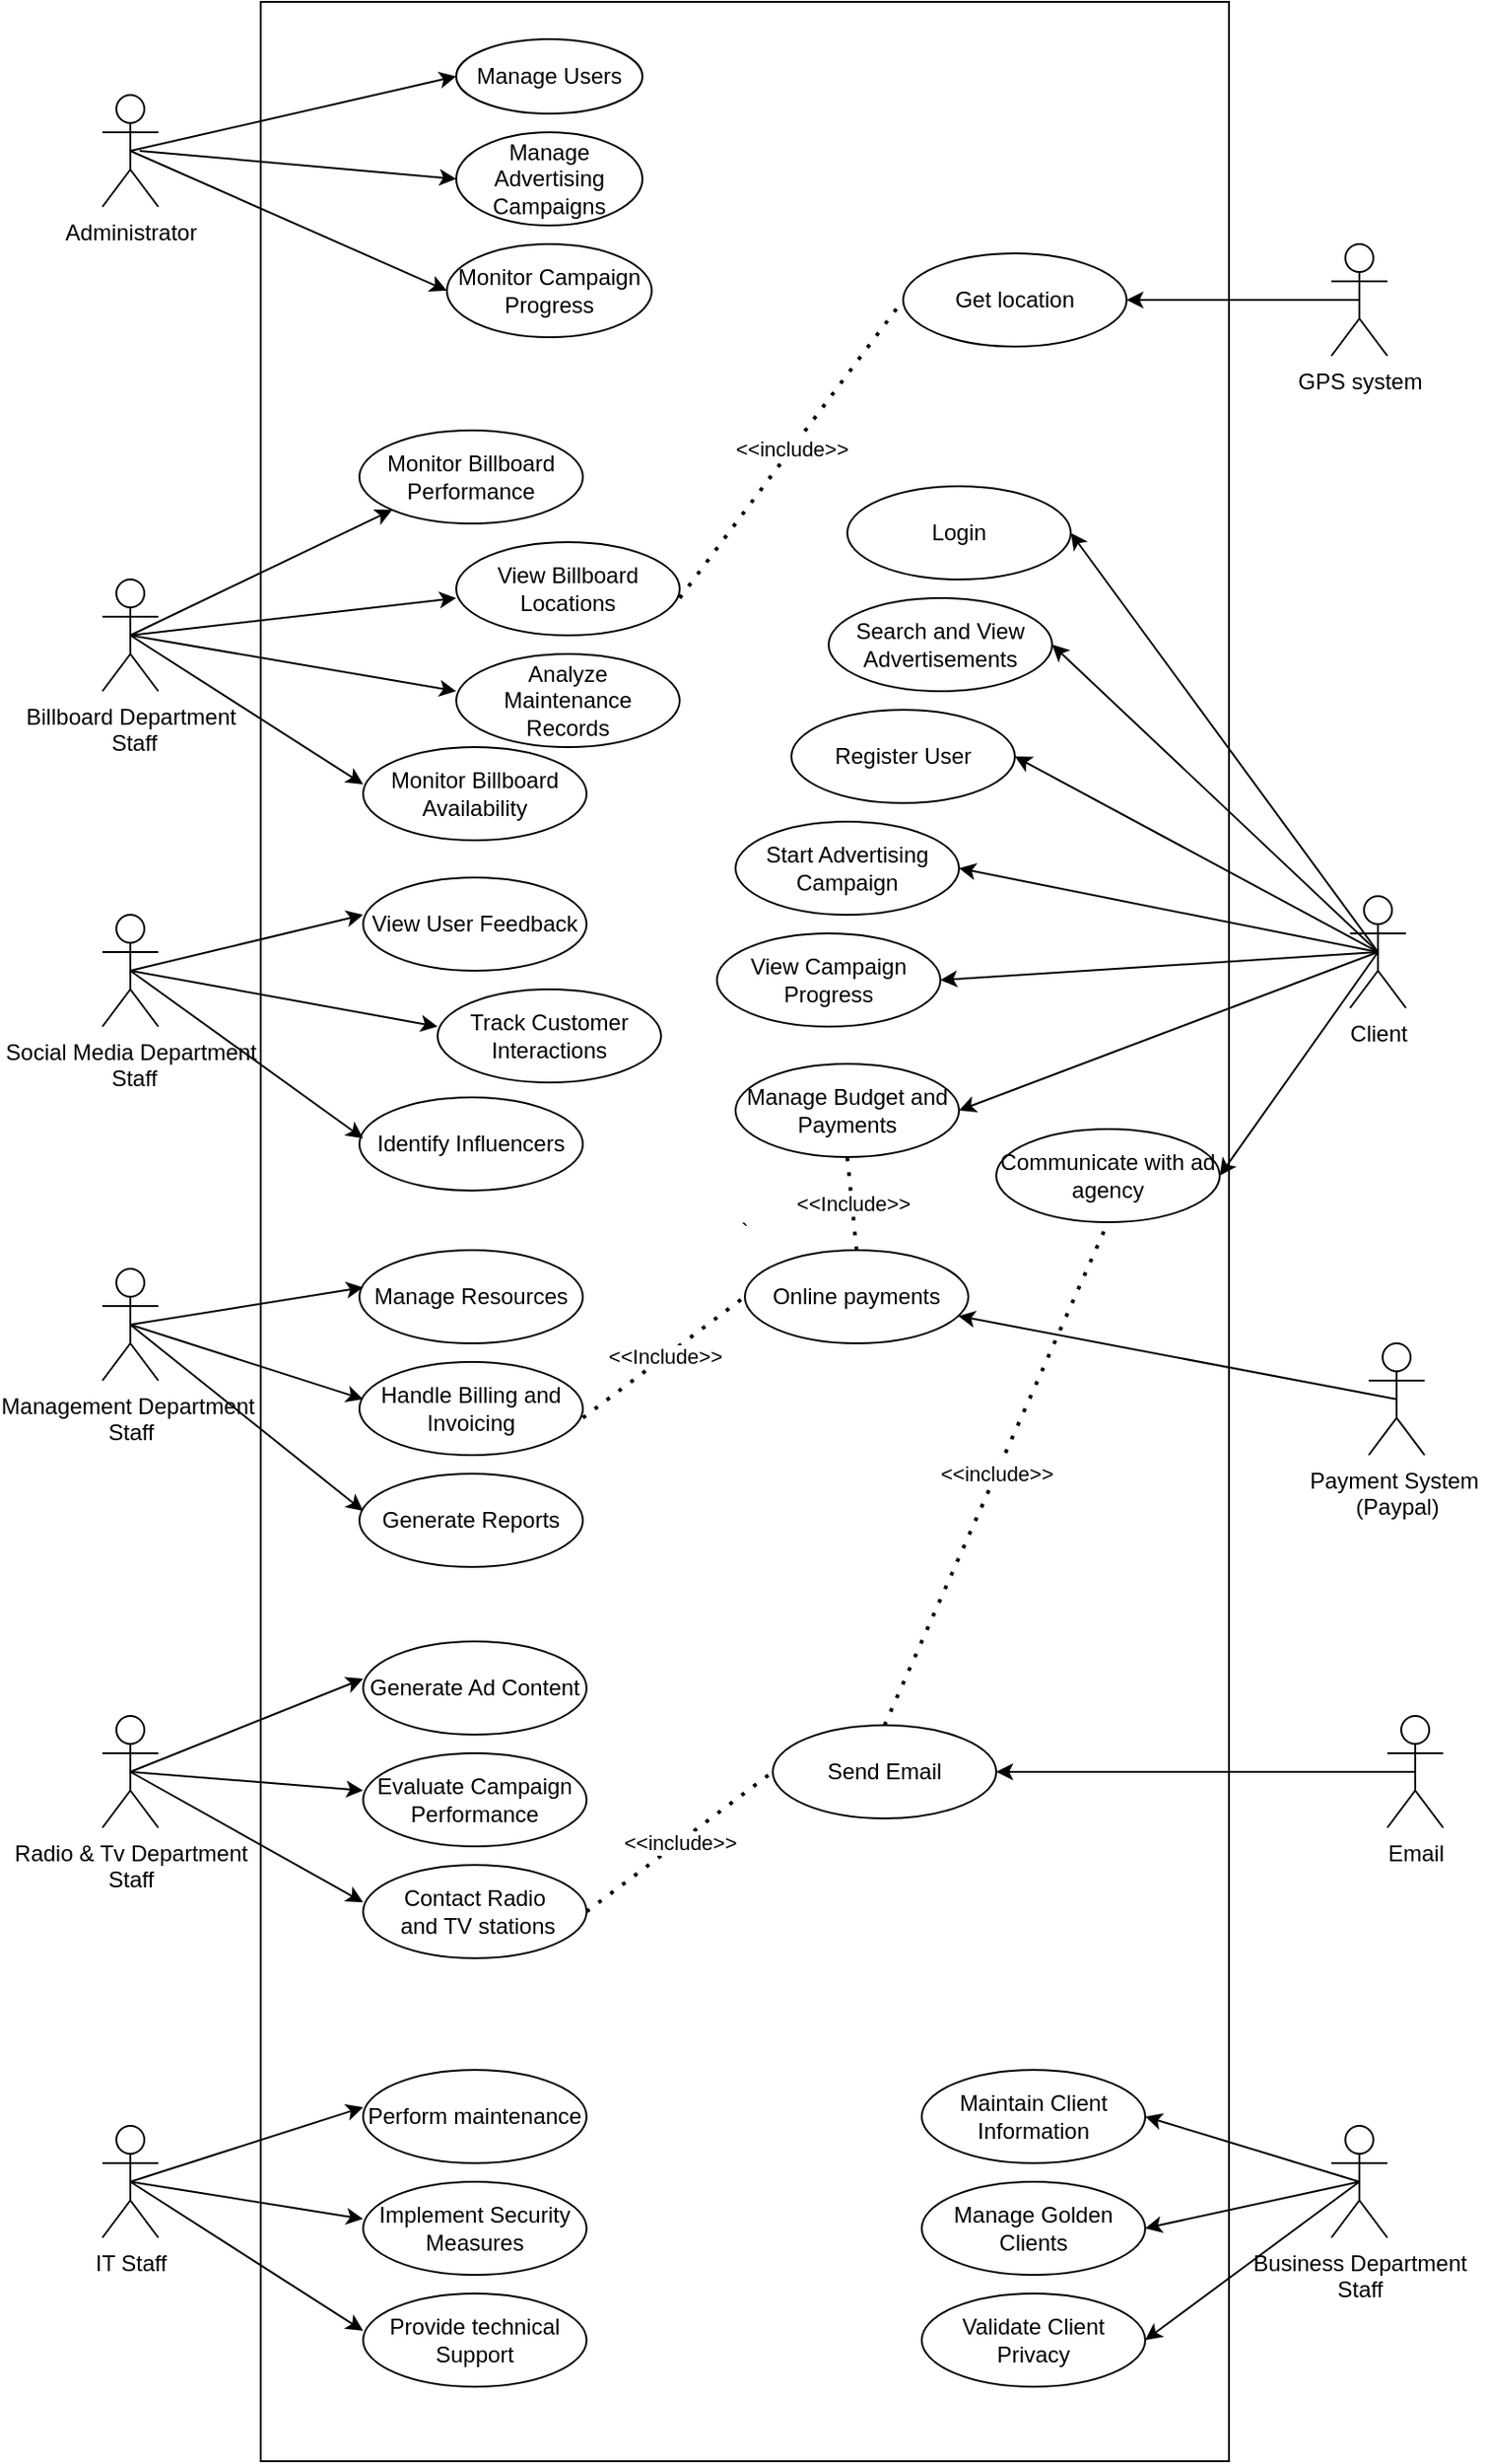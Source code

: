 <mxfile version="21.5.0" type="github">
  <diagram name="Page-1" id="-30_-kgWNISgQ9iI4o54">
    <mxGraphModel dx="1909" dy="2142" grid="1" gridSize="10" guides="1" tooltips="1" connect="1" arrows="1" fold="1" page="1" pageScale="1" pageWidth="850" pageHeight="1100" math="0" shadow="0">
      <root>
        <mxCell id="0" />
        <mxCell id="1" parent="0" />
        <object label="Billboard Department&lt;br&gt;&amp;nbsp;Staff" id="Q2n0QI2UcE-sAPUQfpQw-1">
          <mxCell style="shape=umlActor;verticalLabelPosition=bottom;verticalAlign=top;html=1;outlineConnect=0;direction=east;" vertex="1" parent="1">
            <mxGeometry x="80" y="230" width="30" height="60" as="geometry" />
          </mxCell>
        </object>
        <object label="Social Media Department&lt;br&gt;&amp;nbsp;Staff" id="Q2n0QI2UcE-sAPUQfpQw-10">
          <mxCell style="shape=umlActor;verticalLabelPosition=bottom;verticalAlign=top;html=1;outlineConnect=0;direction=east;" vertex="1" parent="1">
            <mxGeometry x="80" y="410" width="30" height="60" as="geometry" />
          </mxCell>
        </object>
        <mxCell id="Q2n0QI2UcE-sAPUQfpQw-11" value="Radio &amp;amp; Tv Department&lt;br&gt;Staff" style="shape=umlActor;verticalLabelPosition=bottom;verticalAlign=top;html=1;outlineConnect=0;" vertex="1" parent="1">
          <mxGeometry x="80" y="840" width="30" height="60" as="geometry" />
        </mxCell>
        <mxCell id="Q2n0QI2UcE-sAPUQfpQw-13" value="Management Department&amp;nbsp;&lt;br&gt;Staff" style="shape=umlActor;verticalLabelPosition=bottom;verticalAlign=top;html=1;outlineConnect=0;" vertex="1" parent="1">
          <mxGeometry x="80" y="600" width="30" height="60" as="geometry" />
        </mxCell>
        <mxCell id="Q2n0QI2UcE-sAPUQfpQw-14" value="IT Staff&lt;br&gt;" style="shape=umlActor;verticalLabelPosition=bottom;verticalAlign=top;html=1;outlineConnect=0;" vertex="1" parent="1">
          <mxGeometry x="80" y="1060" width="30" height="60" as="geometry" />
        </mxCell>
        <mxCell id="Q2n0QI2UcE-sAPUQfpQw-15" value="Administrator&lt;br&gt;" style="shape=umlActor;verticalLabelPosition=bottom;verticalAlign=top;html=1;outlineConnect=0;" vertex="1" parent="1">
          <mxGeometry x="80" y="-30" width="30" height="60" as="geometry" />
        </mxCell>
        <mxCell id="Q2n0QI2UcE-sAPUQfpQw-17" value="`" style="rounded=0;whiteSpace=wrap;labelBackgroundColor=none;" vertex="1" parent="1">
          <mxGeometry x="165" y="-80" width="520" height="1320" as="geometry" />
        </mxCell>
        <mxCell id="Q2n0QI2UcE-sAPUQfpQw-19" value="Manage Users" style="ellipse;whiteSpace=wrap;html=1;" vertex="1" parent="1">
          <mxGeometry x="270" y="-60" width="100" height="40" as="geometry" />
        </mxCell>
        <mxCell id="Q2n0QI2UcE-sAPUQfpQw-26" value="Manage Advertising Campaigns" style="ellipse;whiteSpace=wrap;html=1;" vertex="1" parent="1">
          <mxGeometry x="270" y="-10" width="100" height="50" as="geometry" />
        </mxCell>
        <mxCell id="Q2n0QI2UcE-sAPUQfpQw-41" value="Monitor Billboard Performance" style="ellipse;whiteSpace=wrap;html=1;" vertex="1" parent="1">
          <mxGeometry x="218" y="150" width="120" height="50" as="geometry" />
        </mxCell>
        <mxCell id="Q2n0QI2UcE-sAPUQfpQw-42" value="Analyze &lt;br&gt;Maintenance &lt;br&gt;Records" style="ellipse;whiteSpace=wrap;html=1;" vertex="1" parent="1">
          <mxGeometry x="270" y="270" width="120" height="50" as="geometry" />
        </mxCell>
        <mxCell id="Q2n0QI2UcE-sAPUQfpQw-43" value="Monitor Billboard Availability" style="ellipse;whiteSpace=wrap;html=1;" vertex="1" parent="1">
          <mxGeometry x="220" y="320" width="120" height="50" as="geometry" />
        </mxCell>
        <mxCell id="Q2n0QI2UcE-sAPUQfpQw-56" value="" style="endArrow=classic;html=1;rounded=0;exitX=0.5;exitY=0.5;exitDx=0;exitDy=0;exitPerimeter=0;entryX=0;entryY=1;entryDx=0;entryDy=0;" edge="1" parent="1" source="Q2n0QI2UcE-sAPUQfpQw-1" target="Q2n0QI2UcE-sAPUQfpQw-41">
          <mxGeometry width="50" height="50" relative="1" as="geometry">
            <mxPoint x="170" y="250" as="sourcePoint" />
            <mxPoint x="220" y="200" as="targetPoint" />
          </mxGeometry>
        </mxCell>
        <mxCell id="Q2n0QI2UcE-sAPUQfpQw-60" value="View User Feedback" style="ellipse;whiteSpace=wrap;html=1;" vertex="1" parent="1">
          <mxGeometry x="220" y="390" width="120" height="50" as="geometry" />
        </mxCell>
        <mxCell id="Q2n0QI2UcE-sAPUQfpQw-61" value="Track Customer Interactions" style="ellipse;whiteSpace=wrap;html=1;" vertex="1" parent="1">
          <mxGeometry x="260" y="450" width="120" height="50" as="geometry" />
        </mxCell>
        <mxCell id="Q2n0QI2UcE-sAPUQfpQw-62" value="Identify Influencers" style="ellipse;whiteSpace=wrap;html=1;" vertex="1" parent="1">
          <mxGeometry x="218" y="508" width="120" height="50" as="geometry" />
        </mxCell>
        <mxCell id="Q2n0QI2UcE-sAPUQfpQw-63" value="Manage Resources" style="ellipse;whiteSpace=wrap;html=1;" vertex="1" parent="1">
          <mxGeometry x="218" y="590" width="120" height="50" as="geometry" />
        </mxCell>
        <mxCell id="Q2n0QI2UcE-sAPUQfpQw-64" value="Handle Billing and Invoicing" style="ellipse;whiteSpace=wrap;html=1;" vertex="1" parent="1">
          <mxGeometry x="218" y="650" width="120" height="50" as="geometry" />
        </mxCell>
        <mxCell id="Q2n0QI2UcE-sAPUQfpQw-65" value="Generate Reports" style="ellipse;whiteSpace=wrap;html=1;" vertex="1" parent="1">
          <mxGeometry x="218" y="710" width="120" height="50" as="geometry" />
        </mxCell>
        <mxCell id="Q2n0QI2UcE-sAPUQfpQw-70" value="Generate Ad Content" style="ellipse;whiteSpace=wrap;html=1;" vertex="1" parent="1">
          <mxGeometry x="220" y="800" width="120" height="50" as="geometry" />
        </mxCell>
        <mxCell id="Q2n0QI2UcE-sAPUQfpQw-71" value="Evaluate Campaign Performance" style="ellipse;whiteSpace=wrap;html=1;" vertex="1" parent="1">
          <mxGeometry x="220" y="860" width="120" height="50" as="geometry" />
        </mxCell>
        <mxCell id="Q2n0QI2UcE-sAPUQfpQw-72" value="Contact Radio&lt;br&gt;&amp;nbsp;and TV stations" style="ellipse;whiteSpace=wrap;html=1;" vertex="1" parent="1">
          <mxGeometry x="220" y="920" width="120" height="50" as="geometry" />
        </mxCell>
        <mxCell id="Q2n0QI2UcE-sAPUQfpQw-73" style="edgeStyle=none;rounded=0;orthogonalLoop=1;jettySize=auto;html=1;exitX=1;exitY=0.75;exitDx=0;exitDy=0;" edge="1" parent="1" source="Q2n0QI2UcE-sAPUQfpQw-17" target="Q2n0QI2UcE-sAPUQfpQw-17">
          <mxGeometry relative="1" as="geometry" />
        </mxCell>
        <mxCell id="Q2n0QI2UcE-sAPUQfpQw-87" style="edgeStyle=none;rounded=0;orthogonalLoop=1;jettySize=auto;html=1;exitX=0.5;exitY=0.5;exitDx=0;exitDy=0;exitPerimeter=0;entryX=1;entryY=0.5;entryDx=0;entryDy=0;" edge="1" parent="1" source="Q2n0QI2UcE-sAPUQfpQw-74" target="Q2n0QI2UcE-sAPUQfpQw-77">
          <mxGeometry relative="1" as="geometry" />
        </mxCell>
        <mxCell id="Q2n0QI2UcE-sAPUQfpQw-74" value="Email" style="shape=umlActor;verticalLabelPosition=bottom;verticalAlign=top;html=1;outlineConnect=0;" vertex="1" parent="1">
          <mxGeometry x="770" y="840" width="30" height="60" as="geometry" />
        </mxCell>
        <mxCell id="Q2n0QI2UcE-sAPUQfpQw-77" value="Send Email&lt;br&gt;" style="ellipse;whiteSpace=wrap;html=1;" vertex="1" parent="1">
          <mxGeometry x="440" y="845" width="120" height="50" as="geometry" />
        </mxCell>
        <mxCell id="Q2n0QI2UcE-sAPUQfpQw-84" value="&amp;lt;&amp;lt;include&amp;gt;&amp;gt;&lt;br&gt;" style="endArrow=none;dashed=1;html=1;dashPattern=1 3;strokeWidth=2;rounded=0;exitX=1;exitY=0.5;exitDx=0;exitDy=0;entryX=0;entryY=0.5;entryDx=0;entryDy=0;" edge="1" parent="1" source="Q2n0QI2UcE-sAPUQfpQw-72" target="Q2n0QI2UcE-sAPUQfpQw-77">
          <mxGeometry width="50" height="50" relative="1" as="geometry">
            <mxPoint x="380" y="970" as="sourcePoint" />
            <mxPoint x="430" y="920" as="targetPoint" />
          </mxGeometry>
        </mxCell>
        <mxCell id="Q2n0QI2UcE-sAPUQfpQw-90" value="Perform maintenance" style="ellipse;whiteSpace=wrap;html=1;" vertex="1" parent="1">
          <mxGeometry x="220" y="1030" width="120" height="50" as="geometry" />
        </mxCell>
        <mxCell id="Q2n0QI2UcE-sAPUQfpQw-91" value="Implement Security Measures&lt;br&gt;" style="ellipse;whiteSpace=wrap;html=1;" vertex="1" parent="1">
          <mxGeometry x="220" y="1090" width="120" height="50" as="geometry" />
        </mxCell>
        <mxCell id="Q2n0QI2UcE-sAPUQfpQw-92" value="Provide technical Support" style="ellipse;whiteSpace=wrap;html=1;" vertex="1" parent="1">
          <mxGeometry x="220" y="1150" width="120" height="50" as="geometry" />
        </mxCell>
        <mxCell id="Q2n0QI2UcE-sAPUQfpQw-93" value="View Billboard Locations&lt;br&gt;" style="ellipse;whiteSpace=wrap;html=1;" vertex="1" parent="1">
          <mxGeometry x="270" y="210" width="120" height="50" as="geometry" />
        </mxCell>
        <mxCell id="Q2n0QI2UcE-sAPUQfpQw-94" style="edgeStyle=none;rounded=0;orthogonalLoop=1;jettySize=auto;html=1;exitX=1;exitY=1;exitDx=0;exitDy=0;" edge="1" parent="1" source="Q2n0QI2UcE-sAPUQfpQw-42" target="Q2n0QI2UcE-sAPUQfpQw-42">
          <mxGeometry relative="1" as="geometry" />
        </mxCell>
        <mxCell id="Q2n0QI2UcE-sAPUQfpQw-95" value="Get location&lt;br&gt;" style="ellipse;whiteSpace=wrap;html=1;" vertex="1" parent="1">
          <mxGeometry x="510" y="55" width="120" height="50" as="geometry" />
        </mxCell>
        <mxCell id="Q2n0QI2UcE-sAPUQfpQw-99" style="edgeStyle=none;rounded=0;orthogonalLoop=1;jettySize=auto;html=1;exitX=0.5;exitY=0.5;exitDx=0;exitDy=0;exitPerimeter=0;entryX=1;entryY=0.5;entryDx=0;entryDy=0;" edge="1" parent="1" source="Q2n0QI2UcE-sAPUQfpQw-96" target="Q2n0QI2UcE-sAPUQfpQw-95">
          <mxGeometry relative="1" as="geometry" />
        </mxCell>
        <mxCell id="Q2n0QI2UcE-sAPUQfpQw-96" value="GPS system&lt;br&gt;" style="shape=umlActor;verticalLabelPosition=bottom;verticalAlign=top;html=1;outlineConnect=0;" vertex="1" parent="1">
          <mxGeometry x="740" y="50" width="30" height="60" as="geometry" />
        </mxCell>
        <mxCell id="Q2n0QI2UcE-sAPUQfpQw-98" value="&amp;lt;&amp;lt;include&amp;gt;&amp;gt;" style="endArrow=none;dashed=1;html=1;dashPattern=1 3;strokeWidth=2;rounded=0;entryX=0;entryY=0.5;entryDx=0;entryDy=0;" edge="1" parent="1" target="Q2n0QI2UcE-sAPUQfpQw-95">
          <mxGeometry width="50" height="50" relative="1" as="geometry">
            <mxPoint x="390" y="240" as="sourcePoint" />
            <mxPoint x="440" y="190" as="targetPoint" />
          </mxGeometry>
        </mxCell>
        <mxCell id="Q2n0QI2UcE-sAPUQfpQw-104" value="" style="endArrow=classic;html=1;rounded=0;exitX=0.5;exitY=0.5;exitDx=0;exitDy=0;exitPerimeter=0;" edge="1" parent="1" source="Q2n0QI2UcE-sAPUQfpQw-11">
          <mxGeometry width="50" height="50" relative="1" as="geometry">
            <mxPoint x="170" y="870" as="sourcePoint" />
            <mxPoint x="220" y="820" as="targetPoint" />
          </mxGeometry>
        </mxCell>
        <mxCell id="Q2n0QI2UcE-sAPUQfpQw-106" value="" style="endArrow=classic;html=1;rounded=0;exitX=0.5;exitY=0.5;exitDx=0;exitDy=0;exitPerimeter=0;" edge="1" parent="1" source="Q2n0QI2UcE-sAPUQfpQw-11">
          <mxGeometry width="50" height="50" relative="1" as="geometry">
            <mxPoint x="170" y="930" as="sourcePoint" />
            <mxPoint x="220" y="880" as="targetPoint" />
          </mxGeometry>
        </mxCell>
        <mxCell id="Q2n0QI2UcE-sAPUQfpQw-110" value="" style="endArrow=classic;html=1;rounded=0;exitX=0.5;exitY=0.5;exitDx=0;exitDy=0;exitPerimeter=0;" edge="1" parent="1" source="Q2n0QI2UcE-sAPUQfpQw-11">
          <mxGeometry width="50" height="50" relative="1" as="geometry">
            <mxPoint x="170" y="990" as="sourcePoint" />
            <mxPoint x="220" y="940" as="targetPoint" />
          </mxGeometry>
        </mxCell>
        <mxCell id="Q2n0QI2UcE-sAPUQfpQw-112" value="" style="endArrow=classic;html=1;rounded=0;exitX=0.5;exitY=0.5;exitDx=0;exitDy=0;exitPerimeter=0;" edge="1" parent="1" source="Q2n0QI2UcE-sAPUQfpQw-13">
          <mxGeometry width="50" height="50" relative="1" as="geometry">
            <mxPoint x="170" y="660" as="sourcePoint" />
            <mxPoint x="220" y="610" as="targetPoint" />
          </mxGeometry>
        </mxCell>
        <mxCell id="Q2n0QI2UcE-sAPUQfpQw-113" value="" style="endArrow=classic;html=1;rounded=0;exitX=0.5;exitY=0.5;exitDx=0;exitDy=0;exitPerimeter=0;" edge="1" parent="1" source="Q2n0QI2UcE-sAPUQfpQw-13">
          <mxGeometry width="50" height="50" relative="1" as="geometry">
            <mxPoint x="170" y="720" as="sourcePoint" />
            <mxPoint x="220" y="670" as="targetPoint" />
          </mxGeometry>
        </mxCell>
        <mxCell id="Q2n0QI2UcE-sAPUQfpQw-116" value="" style="endArrow=classic;html=1;rounded=0;exitX=0.5;exitY=0.5;exitDx=0;exitDy=0;exitPerimeter=0;" edge="1" parent="1" source="Q2n0QI2UcE-sAPUQfpQw-13">
          <mxGeometry width="50" height="50" relative="1" as="geometry">
            <mxPoint x="170" y="780" as="sourcePoint" />
            <mxPoint x="220" y="730" as="targetPoint" />
          </mxGeometry>
        </mxCell>
        <mxCell id="Q2n0QI2UcE-sAPUQfpQw-117" value="" style="endArrow=classic;html=1;rounded=0;exitX=0.5;exitY=0.5;exitDx=0;exitDy=0;exitPerimeter=0;" edge="1" parent="1" source="Q2n0QI2UcE-sAPUQfpQw-10">
          <mxGeometry width="50" height="50" relative="1" as="geometry">
            <mxPoint x="170" y="460" as="sourcePoint" />
            <mxPoint x="220" y="410" as="targetPoint" />
          </mxGeometry>
        </mxCell>
        <mxCell id="Q2n0QI2UcE-sAPUQfpQw-121" value="" style="endArrow=classic;html=1;rounded=0;exitX=0.5;exitY=0.5;exitDx=0;exitDy=0;exitPerimeter=0;" edge="1" parent="1" source="Q2n0QI2UcE-sAPUQfpQw-10">
          <mxGeometry width="50" height="50" relative="1" as="geometry">
            <mxPoint x="150" y="450" as="sourcePoint" />
            <mxPoint x="260" y="470" as="targetPoint" />
          </mxGeometry>
        </mxCell>
        <mxCell id="Q2n0QI2UcE-sAPUQfpQw-122" value="" style="endArrow=classic;html=1;rounded=0;exitX=0.5;exitY=0.5;exitDx=0;exitDy=0;exitPerimeter=0;" edge="1" parent="1" source="Q2n0QI2UcE-sAPUQfpQw-10">
          <mxGeometry width="50" height="50" relative="1" as="geometry">
            <mxPoint x="170" y="580" as="sourcePoint" />
            <mxPoint x="220" y="530" as="targetPoint" />
          </mxGeometry>
        </mxCell>
        <mxCell id="Q2n0QI2UcE-sAPUQfpQw-123" value="" style="endArrow=classic;html=1;rounded=0;exitX=0.5;exitY=0.5;exitDx=0;exitDy=0;exitPerimeter=0;" edge="1" parent="1" source="Q2n0QI2UcE-sAPUQfpQw-1">
          <mxGeometry width="50" height="50" relative="1" as="geometry">
            <mxPoint x="220" y="290" as="sourcePoint" />
            <mxPoint x="270" y="240" as="targetPoint" />
          </mxGeometry>
        </mxCell>
        <mxCell id="Q2n0QI2UcE-sAPUQfpQw-124" value="" style="endArrow=classic;html=1;rounded=0;exitX=0.5;exitY=0.5;exitDx=0;exitDy=0;exitPerimeter=0;" edge="1" parent="1" source="Q2n0QI2UcE-sAPUQfpQw-1">
          <mxGeometry width="50" height="50" relative="1" as="geometry">
            <mxPoint x="220" y="340" as="sourcePoint" />
            <mxPoint x="270" y="290" as="targetPoint" />
          </mxGeometry>
        </mxCell>
        <mxCell id="Q2n0QI2UcE-sAPUQfpQw-125" value="" style="endArrow=classic;html=1;rounded=0;exitX=0.5;exitY=0.5;exitDx=0;exitDy=0;exitPerimeter=0;" edge="1" parent="1" source="Q2n0QI2UcE-sAPUQfpQw-1">
          <mxGeometry width="50" height="50" relative="1" as="geometry">
            <mxPoint x="170" y="390" as="sourcePoint" />
            <mxPoint x="220" y="340" as="targetPoint" />
          </mxGeometry>
        </mxCell>
        <mxCell id="Q2n0QI2UcE-sAPUQfpQw-126" value="" style="endArrow=classic;html=1;rounded=0;exitX=0.5;exitY=0.5;exitDx=0;exitDy=0;exitPerimeter=0;" edge="1" parent="1" source="Q2n0QI2UcE-sAPUQfpQw-15">
          <mxGeometry width="50" height="50" relative="1" as="geometry">
            <mxPoint x="220" y="10" as="sourcePoint" />
            <mxPoint x="270" y="-40" as="targetPoint" />
          </mxGeometry>
        </mxCell>
        <mxCell id="Q2n0QI2UcE-sAPUQfpQw-127" value="&amp;lt;&amp;lt;Include&amp;gt;&amp;gt;" style="endArrow=none;dashed=1;html=1;dashPattern=1 3;strokeWidth=2;rounded=0;entryX=0;entryY=0.5;entryDx=0;entryDy=0;" edge="1" parent="1" target="Q2n0QI2UcE-sAPUQfpQw-130">
          <mxGeometry width="50" height="50" relative="1" as="geometry">
            <mxPoint x="338" y="680" as="sourcePoint" />
            <mxPoint x="388" y="630" as="targetPoint" />
          </mxGeometry>
        </mxCell>
        <mxCell id="Q2n0QI2UcE-sAPUQfpQw-130" value="Online payments&lt;br&gt;" style="ellipse;whiteSpace=wrap;html=1;" vertex="1" parent="1">
          <mxGeometry x="425" y="590" width="120" height="50" as="geometry" />
        </mxCell>
        <mxCell id="Q2n0QI2UcE-sAPUQfpQw-133" style="edgeStyle=none;rounded=0;orthogonalLoop=1;jettySize=auto;html=1;exitX=0.5;exitY=0.5;exitDx=0;exitDy=0;exitPerimeter=0;" edge="1" parent="1" source="Q2n0QI2UcE-sAPUQfpQw-132" target="Q2n0QI2UcE-sAPUQfpQw-130">
          <mxGeometry relative="1" as="geometry" />
        </mxCell>
        <mxCell id="Q2n0QI2UcE-sAPUQfpQw-132" value="Payment System&amp;nbsp;&lt;br&gt;(Paypal)" style="shape=umlActor;verticalLabelPosition=bottom;verticalAlign=top;html=1;outlineConnect=0;" vertex="1" parent="1">
          <mxGeometry x="760" y="640" width="30" height="60" as="geometry" />
        </mxCell>
        <mxCell id="Q2n0QI2UcE-sAPUQfpQw-134" value="" style="endArrow=classic;html=1;rounded=0;exitX=0.5;exitY=0.5;exitDx=0;exitDy=0;exitPerimeter=0;" edge="1" parent="1" source="Q2n0QI2UcE-sAPUQfpQw-14">
          <mxGeometry width="50" height="50" relative="1" as="geometry">
            <mxPoint x="170" y="1100" as="sourcePoint" />
            <mxPoint x="220" y="1050" as="targetPoint" />
          </mxGeometry>
        </mxCell>
        <mxCell id="Q2n0QI2UcE-sAPUQfpQw-135" value="" style="endArrow=classic;html=1;rounded=0;exitX=0.5;exitY=0.5;exitDx=0;exitDy=0;exitPerimeter=0;" edge="1" parent="1" source="Q2n0QI2UcE-sAPUQfpQw-14">
          <mxGeometry width="50" height="50" relative="1" as="geometry">
            <mxPoint x="170" y="1160" as="sourcePoint" />
            <mxPoint x="220" y="1110" as="targetPoint" />
          </mxGeometry>
        </mxCell>
        <mxCell id="Q2n0QI2UcE-sAPUQfpQw-136" value="" style="endArrow=classic;html=1;rounded=0;exitX=0.5;exitY=0.5;exitDx=0;exitDy=0;exitPerimeter=0;" edge="1" parent="1" source="Q2n0QI2UcE-sAPUQfpQw-14">
          <mxGeometry width="50" height="50" relative="1" as="geometry">
            <mxPoint x="170" y="1220" as="sourcePoint" />
            <mxPoint x="220" y="1170" as="targetPoint" />
          </mxGeometry>
        </mxCell>
        <mxCell id="Q2n0QI2UcE-sAPUQfpQw-139" value="" style="endArrow=classic;html=1;rounded=0;entryX=0;entryY=0.5;entryDx=0;entryDy=0;" edge="1" parent="1" target="Q2n0QI2UcE-sAPUQfpQw-26">
          <mxGeometry width="50" height="50" relative="1" as="geometry">
            <mxPoint x="100" as="sourcePoint" />
            <mxPoint x="270" y="10" as="targetPoint" />
          </mxGeometry>
        </mxCell>
        <mxCell id="Q2n0QI2UcE-sAPUQfpQw-140" value="Monitor Campaign Progress" style="ellipse;whiteSpace=wrap;html=1;" vertex="1" parent="1">
          <mxGeometry x="265" y="50" width="110" height="50" as="geometry" />
        </mxCell>
        <mxCell id="Q2n0QI2UcE-sAPUQfpQw-141" value="" style="endArrow=classic;html=1;rounded=0;entryX=0;entryY=0.5;entryDx=0;entryDy=0;exitX=0.5;exitY=0.5;exitDx=0;exitDy=0;exitPerimeter=0;" edge="1" parent="1" source="Q2n0QI2UcE-sAPUQfpQw-15" target="Q2n0QI2UcE-sAPUQfpQw-140">
          <mxGeometry width="50" height="50" relative="1" as="geometry">
            <mxPoint x="220" y="130" as="sourcePoint" />
            <mxPoint x="270" y="80" as="targetPoint" />
          </mxGeometry>
        </mxCell>
        <mxCell id="Q2n0QI2UcE-sAPUQfpQw-166" style="edgeStyle=none;rounded=0;orthogonalLoop=1;jettySize=auto;html=1;exitX=0.5;exitY=0.5;exitDx=0;exitDy=0;exitPerimeter=0;entryX=1;entryY=0.5;entryDx=0;entryDy=0;" edge="1" parent="1" source="Q2n0QI2UcE-sAPUQfpQw-142" target="Q2n0QI2UcE-sAPUQfpQw-144">
          <mxGeometry relative="1" as="geometry" />
        </mxCell>
        <mxCell id="Q2n0QI2UcE-sAPUQfpQw-167" style="edgeStyle=none;rounded=0;orthogonalLoop=1;jettySize=auto;html=1;exitX=0.5;exitY=0.5;exitDx=0;exitDy=0;exitPerimeter=0;entryX=1;entryY=0.5;entryDx=0;entryDy=0;" edge="1" parent="1" source="Q2n0QI2UcE-sAPUQfpQw-142" target="Q2n0QI2UcE-sAPUQfpQw-145">
          <mxGeometry relative="1" as="geometry" />
        </mxCell>
        <mxCell id="Q2n0QI2UcE-sAPUQfpQw-168" style="edgeStyle=none;rounded=0;orthogonalLoop=1;jettySize=auto;html=1;exitX=0.5;exitY=0.5;exitDx=0;exitDy=0;exitPerimeter=0;entryX=1;entryY=0.5;entryDx=0;entryDy=0;" edge="1" parent="1" source="Q2n0QI2UcE-sAPUQfpQw-142" target="Q2n0QI2UcE-sAPUQfpQw-146">
          <mxGeometry relative="1" as="geometry" />
        </mxCell>
        <mxCell id="Q2n0QI2UcE-sAPUQfpQw-142" value="Business Department &lt;br&gt;Staff" style="shape=umlActor;verticalLabelPosition=bottom;verticalAlign=top;html=1;outlineConnect=0;" vertex="1" parent="1">
          <mxGeometry x="740" y="1060" width="30" height="60" as="geometry" />
        </mxCell>
        <mxCell id="Q2n0QI2UcE-sAPUQfpQw-144" value="Maintain Client Information" style="ellipse;whiteSpace=wrap;html=1;" vertex="1" parent="1">
          <mxGeometry x="520" y="1030" width="120" height="50" as="geometry" />
        </mxCell>
        <mxCell id="Q2n0QI2UcE-sAPUQfpQw-145" value="Manage Golden Clients" style="ellipse;whiteSpace=wrap;html=1;" vertex="1" parent="1">
          <mxGeometry x="520" y="1090" width="120" height="50" as="geometry" />
        </mxCell>
        <mxCell id="Q2n0QI2UcE-sAPUQfpQw-146" value="Validate Client Privacy" style="ellipse;whiteSpace=wrap;html=1;" vertex="1" parent="1">
          <mxGeometry x="520" y="1150" width="120" height="50" as="geometry" />
        </mxCell>
        <mxCell id="Q2n0QI2UcE-sAPUQfpQw-150" style="edgeStyle=none;rounded=0;orthogonalLoop=1;jettySize=auto;html=1;exitX=0.5;exitY=0.5;exitDx=0;exitDy=0;exitPerimeter=0;entryX=1;entryY=0.5;entryDx=0;entryDy=0;" edge="1" parent="1" source="Q2n0QI2UcE-sAPUQfpQw-147" target="Q2n0QI2UcE-sAPUQfpQw-148">
          <mxGeometry relative="1" as="geometry" />
        </mxCell>
        <mxCell id="Q2n0QI2UcE-sAPUQfpQw-152" style="edgeStyle=none;rounded=0;orthogonalLoop=1;jettySize=auto;html=1;exitX=0.5;exitY=0.5;exitDx=0;exitDy=0;exitPerimeter=0;entryX=1;entryY=0.5;entryDx=0;entryDy=0;" edge="1" parent="1" source="Q2n0QI2UcE-sAPUQfpQw-147" target="Q2n0QI2UcE-sAPUQfpQw-151">
          <mxGeometry relative="1" as="geometry" />
        </mxCell>
        <mxCell id="Q2n0QI2UcE-sAPUQfpQw-155" style="edgeStyle=none;rounded=0;orthogonalLoop=1;jettySize=auto;html=1;exitX=0.5;exitY=0.5;exitDx=0;exitDy=0;exitPerimeter=0;entryX=1;entryY=0.5;entryDx=0;entryDy=0;" edge="1" parent="1" source="Q2n0QI2UcE-sAPUQfpQw-147" target="Q2n0QI2UcE-sAPUQfpQw-153">
          <mxGeometry relative="1" as="geometry" />
        </mxCell>
        <mxCell id="Q2n0QI2UcE-sAPUQfpQw-156" style="edgeStyle=none;rounded=0;orthogonalLoop=1;jettySize=auto;html=1;exitX=0.5;exitY=0.5;exitDx=0;exitDy=0;exitPerimeter=0;entryX=1;entryY=0.5;entryDx=0;entryDy=0;" edge="1" parent="1" source="Q2n0QI2UcE-sAPUQfpQw-147" target="Q2n0QI2UcE-sAPUQfpQw-154">
          <mxGeometry relative="1" as="geometry" />
        </mxCell>
        <mxCell id="Q2n0QI2UcE-sAPUQfpQw-170" style="edgeStyle=none;rounded=0;orthogonalLoop=1;jettySize=auto;html=1;exitX=0.5;exitY=0.5;exitDx=0;exitDy=0;exitPerimeter=0;entryX=1;entryY=0.5;entryDx=0;entryDy=0;" edge="1" parent="1" source="Q2n0QI2UcE-sAPUQfpQw-147" target="Q2n0QI2UcE-sAPUQfpQw-169">
          <mxGeometry relative="1" as="geometry" />
        </mxCell>
        <mxCell id="Q2n0QI2UcE-sAPUQfpQw-174" style="edgeStyle=none;rounded=0;orthogonalLoop=1;jettySize=auto;html=1;exitX=0.5;exitY=0.5;exitDx=0;exitDy=0;exitPerimeter=0;entryX=1;entryY=0.5;entryDx=0;entryDy=0;" edge="1" parent="1" source="Q2n0QI2UcE-sAPUQfpQw-147" target="Q2n0QI2UcE-sAPUQfpQw-173">
          <mxGeometry relative="1" as="geometry" />
        </mxCell>
        <mxCell id="Q2n0QI2UcE-sAPUQfpQw-176" style="edgeStyle=none;rounded=0;orthogonalLoop=1;jettySize=auto;html=1;exitX=0.5;exitY=0.5;exitDx=0;exitDy=0;exitPerimeter=0;entryX=1;entryY=0.5;entryDx=0;entryDy=0;" edge="1" parent="1" source="Q2n0QI2UcE-sAPUQfpQw-147" target="Q2n0QI2UcE-sAPUQfpQw-175">
          <mxGeometry relative="1" as="geometry" />
        </mxCell>
        <mxCell id="Q2n0QI2UcE-sAPUQfpQw-147" value="Client" style="shape=umlActor;verticalLabelPosition=bottom;verticalAlign=top;html=1;outlineConnect=0;" vertex="1" parent="1">
          <mxGeometry x="750" y="400" width="30" height="60" as="geometry" />
        </mxCell>
        <mxCell id="Q2n0QI2UcE-sAPUQfpQw-148" value="Register User&lt;br&gt;" style="ellipse;whiteSpace=wrap;html=1;" vertex="1" parent="1">
          <mxGeometry x="450" y="300" width="120" height="50" as="geometry" />
        </mxCell>
        <mxCell id="Q2n0QI2UcE-sAPUQfpQw-151" value="Start Advertising Campaign" style="ellipse;whiteSpace=wrap;html=1;" vertex="1" parent="1">
          <mxGeometry x="420" y="360" width="120" height="50" as="geometry" />
        </mxCell>
        <mxCell id="Q2n0QI2UcE-sAPUQfpQw-153" value="Manage Budget and Payments" style="ellipse;whiteSpace=wrap;html=1;" vertex="1" parent="1">
          <mxGeometry x="420" y="490" width="120" height="50" as="geometry" />
        </mxCell>
        <mxCell id="Q2n0QI2UcE-sAPUQfpQw-154" value="View Campaign Progress" style="ellipse;whiteSpace=wrap;html=1;" vertex="1" parent="1">
          <mxGeometry x="410" y="420" width="120" height="50" as="geometry" />
        </mxCell>
        <mxCell id="Q2n0QI2UcE-sAPUQfpQw-164" value="&amp;lt;&amp;lt;Include&amp;gt;&amp;gt;" style="endArrow=none;dashed=1;html=1;dashPattern=1 3;strokeWidth=2;rounded=0;entryX=0.5;entryY=1;entryDx=0;entryDy=0;exitX=0.5;exitY=0;exitDx=0;exitDy=0;" edge="1" parent="1" source="Q2n0QI2UcE-sAPUQfpQw-130" target="Q2n0QI2UcE-sAPUQfpQw-153">
          <mxGeometry width="50" height="50" relative="1" as="geometry">
            <mxPoint x="530" y="650" as="sourcePoint" />
            <mxPoint x="580" y="600" as="targetPoint" />
          </mxGeometry>
        </mxCell>
        <mxCell id="Q2n0QI2UcE-sAPUQfpQw-169" value="Communicate with ad agency" style="ellipse;whiteSpace=wrap;html=1;" vertex="1" parent="1">
          <mxGeometry x="560" y="525" width="120" height="50" as="geometry" />
        </mxCell>
        <mxCell id="Q2n0QI2UcE-sAPUQfpQw-172" value="&amp;lt;&amp;lt;include&amp;gt;&amp;gt;" style="endArrow=none;dashed=1;html=1;dashPattern=1 3;strokeWidth=2;rounded=0;entryX=0.5;entryY=1;entryDx=0;entryDy=0;exitX=0.5;exitY=0;exitDx=0;exitDy=0;" edge="1" parent="1" source="Q2n0QI2UcE-sAPUQfpQw-77" target="Q2n0QI2UcE-sAPUQfpQw-169">
          <mxGeometry width="50" height="50" relative="1" as="geometry">
            <mxPoint x="530" y="750" as="sourcePoint" />
            <mxPoint x="580" y="700" as="targetPoint" />
          </mxGeometry>
        </mxCell>
        <mxCell id="Q2n0QI2UcE-sAPUQfpQw-173" value="Search and View Advertisements" style="ellipse;whiteSpace=wrap;html=1;" vertex="1" parent="1">
          <mxGeometry x="470" y="240" width="120" height="50" as="geometry" />
        </mxCell>
        <mxCell id="Q2n0QI2UcE-sAPUQfpQw-175" value="Login" style="ellipse;whiteSpace=wrap;html=1;" vertex="1" parent="1">
          <mxGeometry x="480" y="180" width="120" height="50" as="geometry" />
        </mxCell>
      </root>
    </mxGraphModel>
  </diagram>
</mxfile>
